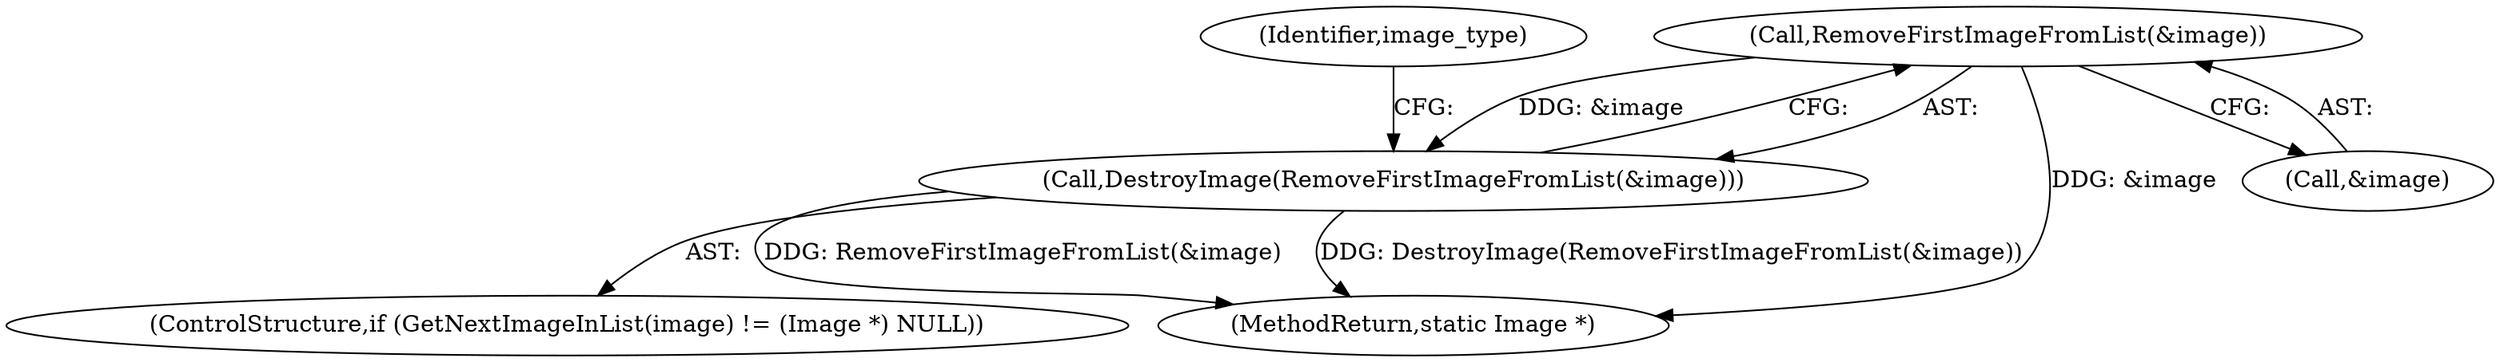 digraph "0_ImageMagick_d31fec57e9dfb0516deead2053a856e3c71e9751@API" {
"1000991" [label="(Call,RemoveFirstImageFromList(&image))"];
"1000990" [label="(Call,DestroyImage(RemoveFirstImageFromList(&image)))"];
"1001006" [label="(MethodReturn,static Image *)"];
"1000996" [label="(Identifier,image_type)"];
"1000983" [label="(ControlStructure,if (GetNextImageInList(image) != (Image *) NULL))"];
"1000990" [label="(Call,DestroyImage(RemoveFirstImageFromList(&image)))"];
"1000991" [label="(Call,RemoveFirstImageFromList(&image))"];
"1000992" [label="(Call,&image)"];
"1000991" -> "1000990"  [label="AST: "];
"1000991" -> "1000992"  [label="CFG: "];
"1000992" -> "1000991"  [label="AST: "];
"1000990" -> "1000991"  [label="CFG: "];
"1000991" -> "1001006"  [label="DDG: &image"];
"1000991" -> "1000990"  [label="DDG: &image"];
"1000990" -> "1000983"  [label="AST: "];
"1000996" -> "1000990"  [label="CFG: "];
"1000990" -> "1001006"  [label="DDG: RemoveFirstImageFromList(&image)"];
"1000990" -> "1001006"  [label="DDG: DestroyImage(RemoveFirstImageFromList(&image))"];
}
